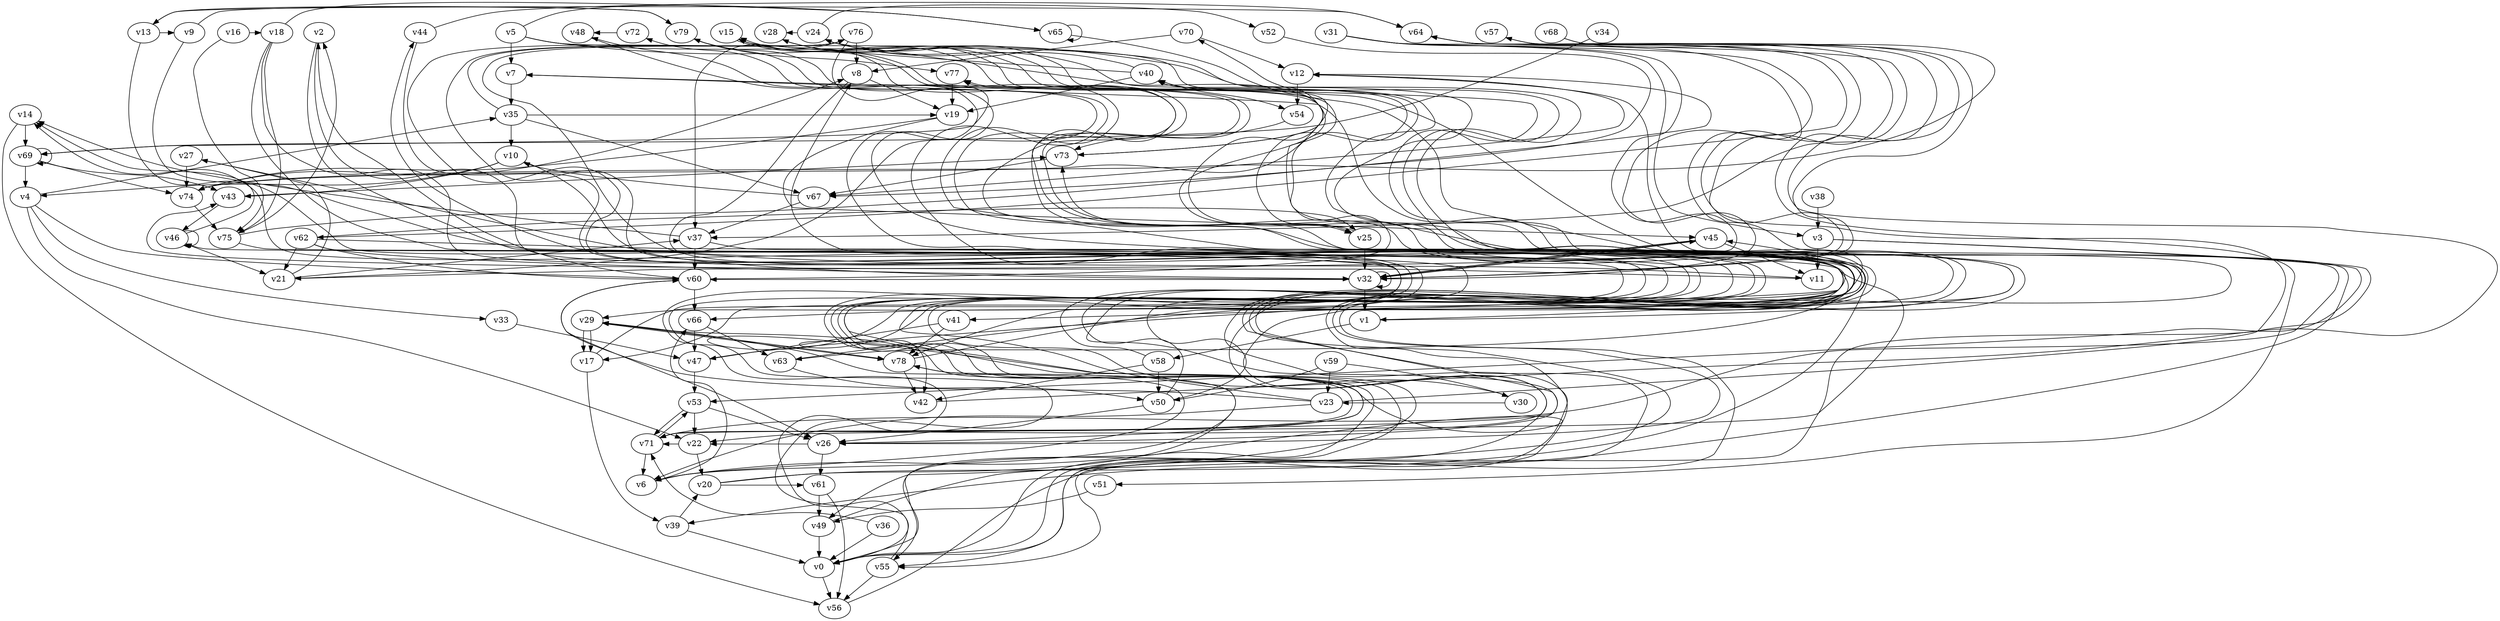// Benchmark game 111 - 80 vertices
digraph G {
    v0 [name="v0", player=1];
    v1 [name="v1", player=1];
    v2 [name="v2", player=0];
    v3 [name="v3", player=1];
    v4 [name="v4", player=0, target=1];
    v5 [name="v5", player=0];
    v6 [name="v6", player=0];
    v7 [name="v7", player=0];
    v8 [name="v8", player=0];
    v9 [name="v9", player=1, target=1];
    v10 [name="v10", player=1];
    v11 [name="v11", player=0];
    v12 [name="v12", player=1];
    v13 [name="v13", player=1];
    v14 [name="v14", player=1];
    v15 [name="v15", player=1];
    v16 [name="v16", player=1];
    v17 [name="v17", player=1];
    v18 [name="v18", player=0];
    v19 [name="v19", player=0];
    v20 [name="v20", player=0];
    v21 [name="v21", player=0];
    v22 [name="v22", player=0];
    v23 [name="v23", player=0];
    v24 [name="v24", player=0];
    v25 [name="v25", player=1];
    v26 [name="v26", player=1];
    v27 [name="v27", player=1];
    v28 [name="v28", player=1];
    v29 [name="v29", player=0, target=1];
    v30 [name="v30", player=1];
    v31 [name="v31", player=0, target=1];
    v32 [name="v32", player=0];
    v33 [name="v33", player=0];
    v34 [name="v34", player=0];
    v35 [name="v35", player=1];
    v36 [name="v36", player=0, target=1];
    v37 [name="v37", player=1];
    v38 [name="v38", player=1];
    v39 [name="v39", player=1];
    v40 [name="v40", player=1, target=1];
    v41 [name="v41", player=0];
    v42 [name="v42", player=0];
    v43 [name="v43", player=1];
    v44 [name="v44", player=1, target=1];
    v45 [name="v45", player=0];
    v46 [name="v46", player=1];
    v47 [name="v47", player=1];
    v48 [name="v48", player=1];
    v49 [name="v49", player=1];
    v50 [name="v50", player=0];
    v51 [name="v51", player=0];
    v52 [name="v52", player=1];
    v53 [name="v53", player=1, target=1];
    v54 [name="v54", player=1, target=1];
    v55 [name="v55", player=1];
    v56 [name="v56", player=1];
    v57 [name="v57", player=1];
    v58 [name="v58", player=0, target=1];
    v59 [name="v59", player=1];
    v60 [name="v60", player=1, target=1];
    v61 [name="v61", player=0];
    v62 [name="v62", player=1];
    v63 [name="v63", player=1, target=1];
    v64 [name="v64", player=0];
    v65 [name="v65", player=1];
    v66 [name="v66", player=1];
    v67 [name="v67", player=1];
    v68 [name="v68", player=1];
    v69 [name="v69", player=0, target=1];
    v70 [name="v70", player=1];
    v71 [name="v71", player=0];
    v72 [name="v72", player=1];
    v73 [name="v73", player=0];
    v74 [name="v74", player=0];
    v75 [name="v75", player=1];
    v76 [name="v76", player=0];
    v77 [name="v77", player=0];
    v78 [name="v78", player=0];
    v79 [name="v79", player=1];

    v0 -> v7 [constraint="time % 6 == 0"];
    v1 -> v77 [constraint="time % 6 == 5"];
    v2 -> v26 [constraint="(time >= 4) && (time <= 19)"];
    v3 -> v55 [constraint="time == 1"];
    v4 -> v22 [constraint="time >= 6"];
    v5 -> v65 [constraint="(time % 4 == 1) || (time % 5 == 2)"];
    v6 -> v44 [constraint="time == 7"];
    v7 -> v26 [constraint="time >= 10"];
    v8 -> v19;
    v9 -> v79 [constraint="(time % 3 == 1) || (time % 4 == 0)"];
    v10 -> v43;
    v11 -> v43 [constraint="time >= 14"];
    v12 -> v67 [constraint="time <= 25"];
    v13 -> v17 [constraint="time == 17"];
    v14 -> v69;
    v15 -> v25 [constraint="time >= 5"];
    v16 -> v18 [constraint="time == 12"];
    v17 -> v14 [constraint="time % 5 == 1"];
    v18 -> v65 [constraint="time <= 17"];
    v19 -> v74 [constraint="time <= 13"];
    v20 -> v61 [constraint="time == 5"];
    v21 -> v27 [constraint="time % 2 == 0"];
    v22 -> v71 [constraint="time == 8"];
    v23 -> v60 [constraint="time % 5 == 1"];
    v24 -> v52 [constraint="time % 6 == 1"];
    v25 -> v15 [constraint="time >= 3"];
    v26 -> v22 [constraint="time >= 5"];
    v27 -> v11 [constraint="time >= 12"];
    v28 -> v22 [constraint="time <= 12"];
    v29 -> v17 [constraint="time % 2 == 1"];
    v30 -> v23 [constraint="time == 18"];
    v31 -> v32 [constraint="time <= 8"];
    v32 -> v64 [constraint="time == 10"];
    v33 -> v47;
    v34 -> v69 [constraint="time % 4 == 1"];
    v35 -> v10;
    v36 -> v0;
    v37 -> v29 [constraint="time == 7"];
    v38 -> v3;
    v39 -> v20 [constraint="time % 5 == 3"];
    v40 -> v24 [constraint="time == 9"];
    v41 -> v78;
    v42 -> v57 [constraint="time % 6 == 3"];
    v43 -> v46 [constraint="time == 13"];
    v44 -> v64 [constraint="time % 5 == 1"];
    v45 -> v11;
    v46 -> v46;
    v47 -> v53;
    v48 -> v69 [constraint="time == 17"];
    v49 -> v40 [constraint="time == 20"];
    v50 -> v26;
    v51 -> v49;
    v52 -> v67 [constraint="time >= 9"];
    v53 -> v22;
    v54 -> v73;
    v55 -> v46 [constraint="time % 3 == 2"];
    v56 -> v76 [constraint="time >= 11"];
    v57 -> v37 [constraint="time == 6"];
    v58 -> v50;
    v59 -> v50;
    v60 -> v2 [constraint="time <= 14"];
    v61 -> v49;
    v62 -> v60;
    v63 -> v50 [constraint="(time % 2 == 0) || (time % 3 == 2)"];
    v64 -> v51 [constraint="time == 1"];
    v65 -> v65 [constraint="time >= 5"];
    v66 -> v63;
    v67 -> v10 [constraint="time % 5 == 1"];
    v68 -> v32 [constraint="time <= 12"];
    v69 -> v4;
    v70 -> v12;
    v71 -> v12 [constraint="time == 7"];
    v72 -> v48 [constraint="time == 4"];
    v73 -> v67;
    v74 -> v40 [constraint="time == 9"];
    v75 -> v0 [constraint="time % 4 == 3"];
    v76 -> v78 [constraint="time <= 17"];
    v77 -> v19;
    v78 -> v73 [constraint="time == 3"];
    v79 -> v0 [constraint="time % 6 == 3"];
    v10 -> v4 [constraint="time == 13"];
    v5 -> v7;
    v49 -> v0;
    v75 -> v2 [constraint="time % 5 == 2"];
    v78 -> v42;
    v79 -> v13 [constraint="time <= 17"];
    v17 -> v39;
    v3 -> v53 [constraint="time == 15"];
    v69 -> v69;
    v60 -> v28 [constraint="time >= 3"];
    v9 -> v55 [constraint="time == 5"];
    v35 -> v19 [constraint="time <= 21"];
    v73 -> v24 [constraint="time == 8"];
    v1 -> v58;
    v8 -> v1 [constraint="time % 3 == 2"];
    v66 -> v47;
    v31 -> v3 [constraint="(time >= 1) && (time <= 21)"];
    v55 -> v56;
    v69 -> v43;
    v28 -> v25 [constraint="time >= 8"];
    v10 -> v32 [constraint="time == 10"];
    v45 -> v32 [constraint="time >= 2"];
    v21 -> v72 [constraint="time <= 22"];
    v21 -> v37 [constraint="time >= 10"];
    v22 -> v20;
    v23 -> v64 [constraint="(time >= 2) && (time <= 20)"];
    v23 -> v6 [constraint="time % 4 == 1"];
    v14 -> v56 [constraint="time <= 22"];
    v0 -> v15 [constraint="(time % 4 == 1) || (time % 3 == 1)"];
    v5 -> v41 [constraint="time >= 8"];
    v29 -> v17;
    v76 -> v8;
    v76 -> v37;
    v31 -> v21 [constraint="time == 5"];
    v62 -> v32 [constraint="time % 3 == 0"];
    v71 -> v29 [constraint="time % 4 == 2"];
    v6 -> v29 [constraint="time == 12"];
    v45 -> v32;
    v74 -> v75;
    v71 -> v45 [constraint="time >= 1"];
    v24 -> v28 [constraint="(time >= 5) && (time <= 16)"];
    v36 -> v71 [constraint="time == 7"];
    v16 -> v75 [constraint="time % 6 == 2"];
    v2 -> v42 [constraint="(time >= 5) && (time <= 25)"];
    v65 -> v63 [constraint="time % 4 == 0"];
    v40 -> v15 [constraint="time % 3 == 1"];
    v62 -> v21;
    v78 -> v6 [constraint="time == 9"];
    v32 -> v60 [constraint="time % 3 == 2"];
    v13 -> v9 [constraint="time == 15"];
    v32 -> v1;
    v32 -> v45 [constraint="time == 16"];
    v35 -> v67 [constraint="time == 15"];
    v26 -> v61;
    v35 -> v76 [constraint="time == 12"];
    v0 -> v56;
    v50 -> v48 [constraint="time >= 13"];
    v37 -> v60;
    v18 -> v0 [constraint="time % 6 == 0"];
    v24 -> v55 [constraint="time % 3 == 2"];
    v19 -> v45 [constraint="time >= 3"];
    v68 -> v74 [constraint="time % 2 == 1"];
    v27 -> v74;
    v46 -> v14 [constraint="time == 4"];
    v50 -> v77 [constraint="time >= 6"];
    v61 -> v56 [constraint="time == 13"];
    v53 -> v71;
    v71 -> v6;
    v12 -> v54;
    v60 -> v66;
    v40 -> v19;
    v70 -> v8;
    v31 -> v62 [constraint="time == 8"];
    v20 -> v78 [constraint="time >= 9"];
    v29 -> v78;
    v26 -> v79 [constraint="time >= 6"];
    v30 -> v76 [constraint="time == 12"];
    v5 -> v66 [constraint="time % 4 == 1"];
    v23 -> v76 [constraint="time >= 14"];
    v59 -> v30;
    v3 -> v11;
    v79 -> v77 [constraint="time == 9"];
    v58 -> v42;
    v62 -> v25 [constraint="time % 5 == 3"];
    v4 -> v35 [constraint="time >= 10"];
    v5 -> v73 [constraint="(time % 2 == 1) || (time % 4 == 1)"];
    v43 -> v73 [constraint="time == 14"];
    v29 -> v78 [constraint="time == 1"];
    v25 -> v32;
    v60 -> v26 [constraint="time <= 17"];
    v69 -> v74;
    v6 -> v66 [constraint="time <= 5"];
    v37 -> v14 [constraint="time >= 8"];
    v40 -> v54 [constraint="time % 4 == 1"];
    v4 -> v60 [constraint="time <= 10"];
    v13 -> v64 [constraint="time % 6 == 3"];
    v58 -> v8 [constraint="time % 5 == 4"];
    v75 -> v12 [constraint="time == 16"];
    v59 -> v23;
    v31 -> v39 [constraint="time >= 2"];
    v4 -> v33 [constraint="time % 4 == 3"];
    v71 -> v53 [constraint="time == 3"];
    v18 -> v49 [constraint="time == 15"];
    v20 -> v70 [constraint="time >= 9"];
    v18 -> v75 [constraint="time >= 3"];
    v62 -> v71 [constraint="time % 6 == 4"];
    v46 -> v21;
    v74 -> v8 [constraint="time % 5 == 0"];
    v67 -> v37;
    v44 -> v71 [constraint="time >= 15"];
    v47 -> v24 [constraint="time == 7"];
    v7 -> v35;
    v53 -> v26;
    v41 -> v47 [constraint="time % 5 == 0"];
    v63 -> v15 [constraint="time == 19"];
    v32 -> v32 [constraint="time % 2 == 1"];
    v39 -> v0;
}
